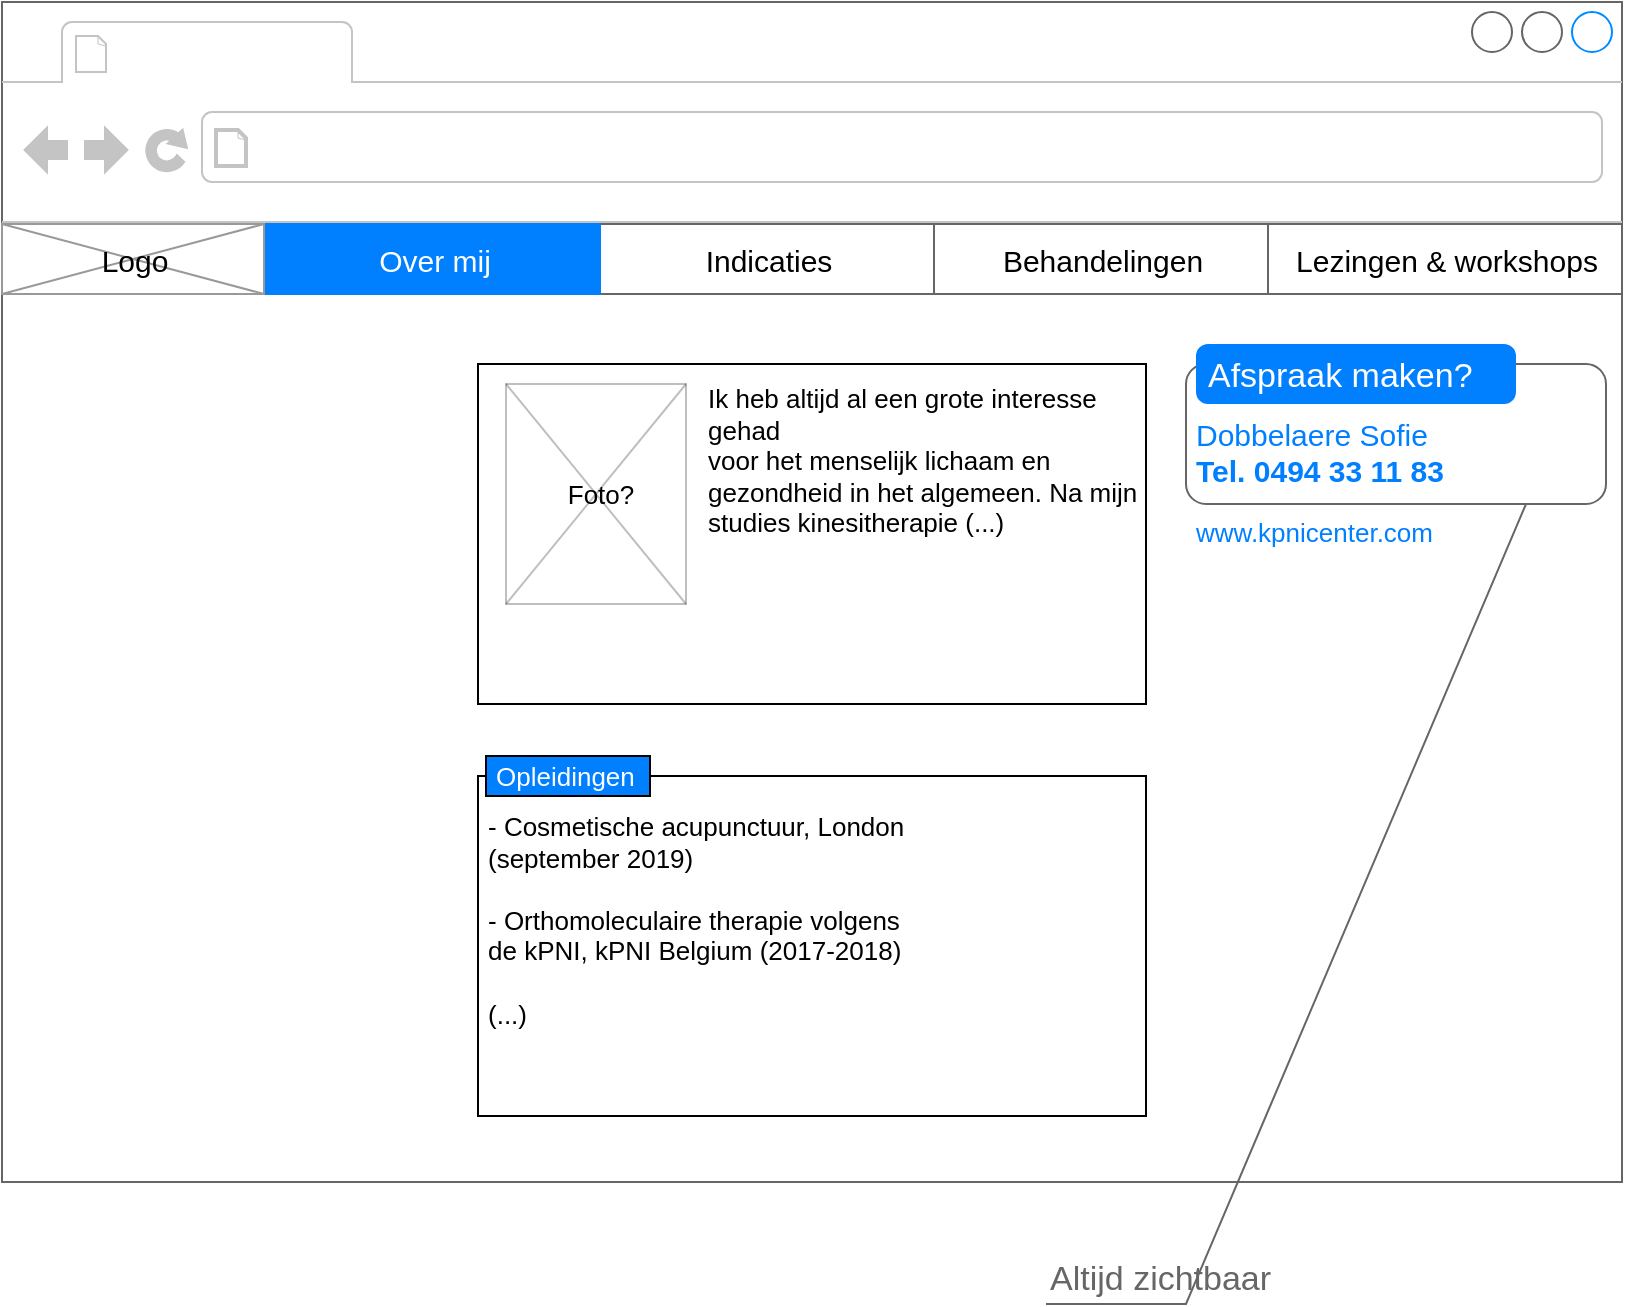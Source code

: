 <mxfile version="12.5.3" type="device" pages="4"><diagram id="4vPUyVHR00FqwDwVjk4O" name="Over mij (home)"><mxGraphModel dx="1422" dy="822" grid="1" gridSize="10" guides="1" tooltips="1" connect="1" arrows="1" fold="1" page="1" pageScale="1" pageWidth="827" pageHeight="1169" math="0" shadow="0"><root><mxCell id="0"/><mxCell id="1" parent="0"/><mxCell id="NFa3xBJyPPdmeshsxEc--1" value="" style="strokeWidth=1;shadow=0;dashed=0;align=center;html=1;shape=mxgraph.mockup.containers.browserWindow;rSize=0;strokeColor=#666666;strokeColor2=#008cff;strokeColor3=#c4c4c4;mainText=,;recursiveResize=0;" vertex="1" parent="1"><mxGeometry x="8" y="9" width="810" height="590" as="geometry"/></mxCell><mxCell id="NFa3xBJyPPdmeshsxEc--4" value="" style="strokeWidth=1;shadow=0;dashed=0;align=center;html=1;shape=mxgraph.mockup.text.rrect;rSize=0;strokeColor=#666666;fontSize=8;" vertex="1" parent="1"><mxGeometry x="140" y="120" width="678" height="35" as="geometry"/></mxCell><UserObject label="Indicaties" link="data:page/id,VjcJpuPXP6uIRKXEhgK1" id="NFa3xBJyPPdmeshsxEc--5"><mxCell style="strokeColor=inherit;fillColor=inherit;gradientColor=inherit;strokeWidth=1;shadow=0;dashed=0;align=center;html=1;shape=mxgraph.mockup.text.rrect;rSize=0;fontSize=15;fontColor=#000000;" vertex="1" parent="NFa3xBJyPPdmeshsxEc--4"><mxGeometry x="167" width="167" height="35" as="geometry"/></mxCell></UserObject><UserObject label="Behandelingen" link="data:page/id,FGcvdigzGqbBagpoB_ru" id="NFa3xBJyPPdmeshsxEc--6"><mxCell style="strokeColor=inherit;fillColor=inherit;gradientColor=inherit;strokeWidth=1;shadow=0;dashed=0;align=center;html=1;shape=mxgraph.mockup.text.rrect;rSize=0;fontSize=15;fontColor=#000000;" vertex="1" parent="NFa3xBJyPPdmeshsxEc--4"><mxGeometry x="334" width="167" height="35" as="geometry"/></mxCell></UserObject><UserObject label="Lezingen &amp;amp; workshops" link="data:page/id,P8rsqwJnORg8aCgA3m0r" id="NFa3xBJyPPdmeshsxEc--7"><mxCell style="strokeColor=inherit;fillColor=inherit;gradientColor=inherit;strokeWidth=1;shadow=0;dashed=0;align=center;html=1;shape=mxgraph.mockup.text.rrect;rSize=0;fontSize=15;fontColor=#000000;" vertex="1" parent="NFa3xBJyPPdmeshsxEc--4"><mxGeometry x="501" width="177" height="35" as="geometry"/></mxCell></UserObject><UserObject label="Over mij" link="data:page/id,4vPUyVHR00FqwDwVjk4O" id="NFa3xBJyPPdmeshsxEc--8"><mxCell style="strokeWidth=1;shadow=0;dashed=0;align=center;html=1;shape=mxgraph.mockup.text.rrect;rSize=0;fontSize=15;fontColor=#ffffff;fillColor=#007FFF;strokeColor=#007FFF;" vertex="1" parent="NFa3xBJyPPdmeshsxEc--4"><mxGeometry width="167" height="35" as="geometry"/></mxCell></UserObject><mxCell id="NFa3xBJyPPdmeshsxEc--15" value="" style="shape=mxgraph.mockup.containers.marginRect;rectMarginTop=10;strokeColor=#666666;strokeWidth=1;dashed=0;rounded=1;arcSize=5;recursiveResize=0;shadow=0;fillColor=#ffffff;" vertex="1" parent="1"><mxGeometry x="600" y="180" width="210" height="80" as="geometry"/></mxCell><mxCell id="NFa3xBJyPPdmeshsxEc--16" value="Afspraak maken?" style="shape=rect;strokeColor=none;fillColor=#007FFF;strokeWidth=1;dashed=0;rounded=1;arcSize=20;fontColor=#ffffff;fontSize=17;spacing=2;spacingTop=-2;align=left;autosize=1;spacingLeft=4;resizeWidth=0;resizeHeight=0;perimeter=none;" vertex="1" parent="NFa3xBJyPPdmeshsxEc--15"><mxGeometry x="5" width="160" height="30" as="geometry"/></mxCell><mxCell id="NFa3xBJyPPdmeshsxEc--23" value="&lt;span style=&quot;font-weight: normal&quot;&gt;Dobbelaere Sofie&lt;/span&gt;&lt;br&gt;Tel. 0494 33 11 83" style="text;html=1;align=left;verticalAlign=middle;resizable=0;points=[];autosize=1;fontSize=15;fontColor=#007FFF;fontStyle=1" vertex="1" parent="NFa3xBJyPPdmeshsxEc--15"><mxGeometry x="3" y="34" width="140" height="40" as="geometry"/></mxCell><UserObject label="" link="data:page/id,4vPUyVHR00FqwDwVjk4O" id="NFa3xBJyPPdmeshsxEc--21"><mxCell style="group" vertex="1" connectable="0" parent="1"><mxGeometry x="8" y="120" width="131" height="35" as="geometry"/></mxCell></UserObject><mxCell id="NFa3xBJyPPdmeshsxEc--17" value="" style="verticalLabelPosition=bottom;shadow=0;dashed=0;align=center;html=1;verticalAlign=top;strokeWidth=1;shape=mxgraph.mockup.graphics.simpleIcon;strokeColor=#999999;fillColor=#ffffff;fontSize=15;" vertex="1" parent="NFa3xBJyPPdmeshsxEc--21"><mxGeometry width="131" height="35" as="geometry"/></mxCell><mxCell id="NFa3xBJyPPdmeshsxEc--20" value="Logo" style="text;html=1;align=center;verticalAlign=middle;resizable=0;points=[];autosize=1;fontSize=15;" vertex="1" parent="NFa3xBJyPPdmeshsxEc--21"><mxGeometry x="40.5" y="7.5" width="50" height="20" as="geometry"/></mxCell><mxCell id="NFa3xBJyPPdmeshsxEc--22" value="Altijd zichtbaar" style="strokeWidth=1;shadow=0;dashed=0;align=center;html=1;shape=mxgraph.mockup.text.callout;linkText=;textSize=17;textColor=#666666;callDir=SW;callStyle=line;fontSize=17;fontColor=#666666;align=left;verticalAlign=bottom;strokeColor=#666666;fillColor=#ffffff;labelBorderColor=none;" vertex="1" parent="1"><mxGeometry x="530" y="260" width="240" height="400" as="geometry"/></mxCell><mxCell id="NFa3xBJyPPdmeshsxEc--25" value="Ik heb altijd al een grote interesse gehad&lt;br style=&quot;font-size: 13px;&quot;&gt;voor het menselijk lichaam en gezondheid in het algemeen. Na mijn studies kinesitherapie (...)" style="rounded=0;whiteSpace=wrap;shadow=0;glass=0;comic=0;strokeColor=#000000;fillColor=#ffffff;fontSize=13;fontColor=#000000;align=left;verticalAlign=top;labelPosition=center;verticalLabelPosition=middle;textDirection=ltr;html=1;spacing=5;spacingLeft=110;" vertex="1" parent="1"><mxGeometry x="246" y="190" width="334" height="170" as="geometry"/></mxCell><mxCell id="NFa3xBJyPPdmeshsxEc--26" value="- Cosmetische acupunctuur, London&lt;br style=&quot;font-size: 13px&quot;&gt;(september 2019)&lt;br style=&quot;font-size: 13px&quot;&gt;&lt;br style=&quot;font-size: 13px&quot;&gt;-&amp;nbsp;Orthomoleculaire therapie volgens&lt;br style=&quot;font-size: 13px&quot;&gt;de kPNI, kPNI Belgium (2017-2018)&lt;br style=&quot;font-size: 13px&quot;&gt;&lt;br style=&quot;font-size: 13px&quot;&gt;(...)" style="rounded=0;whiteSpace=wrap;shadow=0;glass=0;comic=0;strokeColor=#000000;fillColor=#ffffff;fontSize=13;fontColor=#000000;align=left;verticalAlign=top;labelPosition=center;verticalLabelPosition=middle;textDirection=ltr;html=1;spacing=5;spacingTop=8;" vertex="1" parent="1"><mxGeometry x="246" y="396" width="334" height="170" as="geometry"/></mxCell><mxCell id="P0hBxDc5Y4blN0BnuycQ-1" value="Opleidingen" style="rounded=0;whiteSpace=wrap;html=1;shadow=0;glass=0;comic=0;strokeColor=#000000;fillColor=#007FFF;fontSize=13;fontColor=#FFFFFF;align=left;spacing=5;" vertex="1" parent="1"><mxGeometry x="250" y="386" width="82" height="20" as="geometry"/></mxCell><UserObject label="www.kpnicenter.com" link="www.kpnicenter.com" id="E34C0fuXTEIb3N5NJESc-1"><mxCell style="rounded=0;whiteSpace=wrap;shadow=0;glass=0;comic=0;strokeColor=none;fillColor=none;fontSize=13;fontColor=#007FFF;align=left;html=1;spacing=5;" vertex="1" parent="1"><mxGeometry x="600" y="259" width="210" height="30" as="geometry"/></mxCell></UserObject><mxCell id="_Ny69PgINU4llZG9LHqv-1" value="" style="verticalLabelPosition=bottom;shadow=0;dashed=0;align=center;html=1;verticalAlign=top;strokeWidth=1;shape=mxgraph.mockup.graphics.simpleIcon;strokeColor=#000000;rounded=0;glass=0;comic=0;labelBackgroundColor=none;fillColor=none;fontSize=13;fontColor=#FFFFFF;opacity=25;" vertex="1" parent="1"><mxGeometry x="260" y="200" width="90" height="110" as="geometry"/></mxCell><mxCell id="_Ny69PgINU4llZG9LHqv-2" value="Foto?" style="text;html=1;align=center;verticalAlign=middle;resizable=0;points=[];autosize=1;fontSize=13;fontColor=#000000;" vertex="1" parent="1"><mxGeometry x="282" y="245" width="50" height="20" as="geometry"/></mxCell></root></mxGraphModel></diagram><diagram name="Indicaties" id="VjcJpuPXP6uIRKXEhgK1"><mxGraphModel dx="1422" dy="822" grid="1" gridSize="10" guides="1" tooltips="1" connect="1" arrows="1" fold="1" page="1" pageScale="1" pageWidth="827" pageHeight="1169" math="0" shadow="0"><root><mxCell id="lPK5v5TeF56mN-hWSI2H-0"/><mxCell id="lPK5v5TeF56mN-hWSI2H-1" parent="lPK5v5TeF56mN-hWSI2H-0"/><mxCell id="lPK5v5TeF56mN-hWSI2H-2" value="" style="strokeWidth=1;shadow=0;dashed=0;align=center;html=1;shape=mxgraph.mockup.containers.browserWindow;rSize=0;strokeColor=#666666;strokeColor2=#008cff;strokeColor3=#c4c4c4;mainText=,;recursiveResize=0;" vertex="1" parent="lPK5v5TeF56mN-hWSI2H-1"><mxGeometry x="8" y="9" width="810" height="590" as="geometry"/></mxCell><mxCell id="lPK5v5TeF56mN-hWSI2H-3" value="" style="strokeWidth=1;shadow=0;dashed=0;align=center;html=1;shape=mxgraph.mockup.text.rrect;rSize=0;strokeColor=#666666;fontSize=8;" vertex="1" parent="lPK5v5TeF56mN-hWSI2H-1"><mxGeometry x="140" y="120" width="678" height="35" as="geometry"/></mxCell><UserObject label="Indicaties" link="data:page/id,VjcJpuPXP6uIRKXEhgK1" id="lPK5v5TeF56mN-hWSI2H-4"><mxCell style="strokeColor=#007FFF;fillColor=#007FFF;gradientColor=inherit;strokeWidth=1;shadow=0;dashed=0;align=center;html=1;shape=mxgraph.mockup.text.rrect;rSize=0;fontSize=15;fontColor=#FFFFFF;" vertex="1" parent="lPK5v5TeF56mN-hWSI2H-3"><mxGeometry x="167" width="167" height="35" as="geometry"/></mxCell></UserObject><UserObject label="Behandelingen" link="data:page/id,FGcvdigzGqbBagpoB_ru" id="lPK5v5TeF56mN-hWSI2H-5"><mxCell style="strokeColor=inherit;fillColor=inherit;gradientColor=inherit;strokeWidth=1;shadow=0;dashed=0;align=center;html=1;shape=mxgraph.mockup.text.rrect;rSize=0;fontSize=15;fontColor=#000000;" vertex="1" parent="lPK5v5TeF56mN-hWSI2H-3"><mxGeometry x="334" width="167" height="35" as="geometry"/></mxCell></UserObject><UserObject label="Lezingen &amp;amp; workshops" link="data:page/id,P8rsqwJnORg8aCgA3m0r" id="lPK5v5TeF56mN-hWSI2H-6"><mxCell style="strokeColor=inherit;fillColor=inherit;gradientColor=inherit;strokeWidth=1;shadow=0;dashed=0;align=center;html=1;shape=mxgraph.mockup.text.rrect;rSize=0;fontSize=15;fontColor=#000000;" vertex="1" parent="lPK5v5TeF56mN-hWSI2H-3"><mxGeometry x="501" width="177" height="35" as="geometry"/></mxCell></UserObject><UserObject label="Over mij" link="data:page/id,4vPUyVHR00FqwDwVjk4O" id="lPK5v5TeF56mN-hWSI2H-7"><mxCell style="strokeWidth=1;shadow=0;dashed=0;align=center;html=1;shape=mxgraph.mockup.text.rrect;rSize=0;fontSize=15;fontColor=#000000;fillColor=none;strokeColor=#000000;" vertex="1" parent="lPK5v5TeF56mN-hWSI2H-3"><mxGeometry width="167" height="35" as="geometry"/></mxCell></UserObject><UserObject label="" link="data:page/id,4vPUyVHR00FqwDwVjk4O" id="lPK5v5TeF56mN-hWSI2H-11"><mxCell style="group" vertex="1" connectable="0" parent="lPK5v5TeF56mN-hWSI2H-1"><mxGeometry x="8" y="120" width="131" height="35" as="geometry"/></mxCell></UserObject><mxCell id="lPK5v5TeF56mN-hWSI2H-12" value="" style="verticalLabelPosition=bottom;shadow=0;dashed=0;align=center;html=1;verticalAlign=top;strokeWidth=1;shape=mxgraph.mockup.graphics.simpleIcon;strokeColor=#999999;fillColor=#ffffff;fontSize=15;" vertex="1" parent="lPK5v5TeF56mN-hWSI2H-11"><mxGeometry width="131" height="35" as="geometry"/></mxCell><mxCell id="lPK5v5TeF56mN-hWSI2H-13" value="Logo" style="text;html=1;align=center;verticalAlign=middle;resizable=0;points=[];autosize=1;fontSize=15;" vertex="1" parent="lPK5v5TeF56mN-hWSI2H-11"><mxGeometry x="40.5" y="7.5" width="50" height="20" as="geometry"/></mxCell><mxCell id="lPK5v5TeF56mN-hWSI2H-14" value="Altijd zichtbaar" style="strokeWidth=1;shadow=0;dashed=0;align=center;html=1;shape=mxgraph.mockup.text.callout;linkText=;textSize=17;textColor=#666666;callDir=SW;callStyle=line;fontSize=17;fontColor=#666666;align=left;verticalAlign=bottom;strokeColor=#666666;fillColor=#ffffff;labelBorderColor=none;" vertex="1" parent="lPK5v5TeF56mN-hWSI2H-1"><mxGeometry x="530" y="250" width="240" height="410" as="geometry"/></mxCell><mxCell id="VoDXLDxrJvYOjNWXt1K0-0" value="-&amp;nbsp;&lt;span lang=&quot;EN&quot; style=&quot;text-indent: -18pt&quot;&gt;Rugklachten: lumbalgie,&lt;br/&gt;lumbo-ischialgie, acute lumbago, discusbulging, hernia’s,&lt;br/&gt;piriformissyndroom,... (...)&lt;/span&gt;&lt;p class=&quot;MsoNormal&quot; style=&quot;margin-left: 36.0pt ; text-indent: -18.0pt&quot;&gt;&lt;span lang=&quot;EN&quot;&gt;&lt;/span&gt;&lt;/p&gt;" style="rounded=0;whiteSpace=wrap;shadow=0;glass=0;comic=0;strokeColor=#000000;fillColor=#ffffff;fontSize=13;fontColor=#000000;align=left;verticalAlign=top;labelPosition=center;verticalLabelPosition=middle;textDirection=ltr;html=1;spacing=5;spacingTop=8;" vertex="1" parent="lPK5v5TeF56mN-hWSI2H-1"><mxGeometry x="246" y="190" width="334" height="90" as="geometry"/></mxCell><mxCell id="VoDXLDxrJvYOjNWXt1K0-1" value="Volwassenen" style="rounded=0;whiteSpace=wrap;html=1;shadow=0;glass=0;comic=0;strokeColor=#000000;fillColor=#007FFF;fontSize=13;fontColor=#FFFFFF;align=left;spacing=5;" vertex="1" parent="lPK5v5TeF56mN-hWSI2H-1"><mxGeometry x="250" y="180" width="90" height="20" as="geometry"/></mxCell><mxCell id="VsKgLweS8yNjMSRbnzre-0" value="- Reflux (...)&lt;br&gt;&lt;p class=&quot;MsoNormal&quot; style=&quot;margin-left: 36.0pt ; text-indent: -18.0pt&quot;&gt;&lt;span lang=&quot;EN&quot;&gt;&lt;/span&gt;&lt;/p&gt;" style="rounded=0;whiteSpace=wrap;shadow=0;glass=0;comic=0;strokeColor=#000000;fillColor=#ffffff;fontSize=13;fontColor=#000000;align=left;verticalAlign=top;labelPosition=center;verticalLabelPosition=middle;textDirection=ltr;html=1;spacing=5;spacingTop=8;" vertex="1" parent="lPK5v5TeF56mN-hWSI2H-1"><mxGeometry x="246" y="310" width="334" height="90" as="geometry"/></mxCell><mxCell id="VsKgLweS8yNjMSRbnzre-1" value="Baby's en kinderen" style="rounded=0;whiteSpace=wrap;html=1;shadow=0;glass=0;comic=0;strokeColor=#000000;fillColor=#007FFF;fontSize=13;fontColor=#FFFFFF;align=left;spacing=5;" vertex="1" parent="lPK5v5TeF56mN-hWSI2H-1"><mxGeometry x="250" y="300" width="122" height="20" as="geometry"/></mxCell><mxCell id="HQt7t3tMs_HnWnTVjhcx-0" value="" style="shape=mxgraph.mockup.containers.marginRect;rectMarginTop=10;strokeColor=#666666;strokeWidth=1;dashed=0;rounded=1;arcSize=5;recursiveResize=0;shadow=0;fillColor=#ffffff;" vertex="1" parent="lPK5v5TeF56mN-hWSI2H-1"><mxGeometry x="600" y="180" width="210" height="80" as="geometry"/></mxCell><mxCell id="HQt7t3tMs_HnWnTVjhcx-1" value="Afspraak maken?" style="shape=rect;strokeColor=none;fillColor=#007FFF;strokeWidth=1;dashed=0;rounded=1;arcSize=20;fontColor=#ffffff;fontSize=17;spacing=2;spacingTop=-2;align=left;autosize=1;spacingLeft=4;resizeWidth=0;resizeHeight=0;perimeter=none;" vertex="1" parent="HQt7t3tMs_HnWnTVjhcx-0"><mxGeometry x="5" width="160" height="30" as="geometry"/></mxCell><mxCell id="HQt7t3tMs_HnWnTVjhcx-2" value="&lt;span style=&quot;font-weight: normal&quot;&gt;Dobbelaere Sofie&lt;/span&gt;&lt;br&gt;Tel. 0494 33 11 83" style="text;html=1;align=left;verticalAlign=middle;resizable=0;points=[];autosize=1;fontSize=15;fontColor=#007FFF;fontStyle=1" vertex="1" parent="HQt7t3tMs_HnWnTVjhcx-0"><mxGeometry x="3" y="34" width="140" height="40" as="geometry"/></mxCell><UserObject label="www.kpnicenter.com" link="www.kpnicenter.com" id="HQt7t3tMs_HnWnTVjhcx-3"><mxCell style="rounded=0;whiteSpace=wrap;shadow=0;glass=0;comic=0;strokeColor=none;fillColor=none;fontSize=13;fontColor=#007FFF;align=left;html=1;spacing=5;" vertex="1" parent="lPK5v5TeF56mN-hWSI2H-1"><mxGeometry x="600" y="259" width="210" height="30" as="geometry"/></mxCell></UserObject></root></mxGraphModel></diagram><diagram name="Behandelingen" id="FGcvdigzGqbBagpoB_ru"><mxGraphModel dx="1185" dy="685" grid="1" gridSize="10" guides="1" tooltips="1" connect="1" arrows="1" fold="1" page="1" pageScale="1" pageWidth="827" pageHeight="1169" math="0" shadow="0"><root><mxCell id="LDe1rMfJ0QzpIr3IiyAy-0"/><mxCell id="LDe1rMfJ0QzpIr3IiyAy-1" parent="LDe1rMfJ0QzpIr3IiyAy-0"/><mxCell id="LDe1rMfJ0QzpIr3IiyAy-2" value="" style="strokeWidth=1;shadow=0;dashed=0;align=center;html=1;shape=mxgraph.mockup.containers.browserWindow;rSize=0;strokeColor=#666666;strokeColor2=#008cff;strokeColor3=#c4c4c4;mainText=,;recursiveResize=0;" vertex="1" parent="LDe1rMfJ0QzpIr3IiyAy-1"><mxGeometry x="8" y="9" width="810" height="590" as="geometry"/></mxCell><mxCell id="LDe1rMfJ0QzpIr3IiyAy-3" value="" style="strokeWidth=1;shadow=0;dashed=0;align=center;html=1;shape=mxgraph.mockup.text.rrect;rSize=0;strokeColor=#666666;fontSize=8;" vertex="1" parent="LDe1rMfJ0QzpIr3IiyAy-1"><mxGeometry x="140" y="120" width="678" height="35" as="geometry"/></mxCell><UserObject label="Indicaties" link="data:page/id,VjcJpuPXP6uIRKXEhgK1" id="LDe1rMfJ0QzpIr3IiyAy-4"><mxCell style="strokeColor=#000000;fillColor=#ffffff;gradientColor=inherit;strokeWidth=1;shadow=0;dashed=0;align=center;html=1;shape=mxgraph.mockup.text.rrect;rSize=0;fontSize=15;fontColor=#000000;" vertex="1" parent="LDe1rMfJ0QzpIr3IiyAy-3"><mxGeometry x="167" width="167" height="35" as="geometry"/></mxCell></UserObject><UserObject label="Behandelingen" link="data:page/id,FGcvdigzGqbBagpoB_ru" id="LDe1rMfJ0QzpIr3IiyAy-5"><mxCell style="strokeColor=#007FFF;fillColor=#007FFF;gradientColor=inherit;strokeWidth=1;shadow=0;dashed=0;align=center;html=1;shape=mxgraph.mockup.text.rrect;rSize=0;fontSize=15;fontColor=#FFFFFF;" vertex="1" parent="LDe1rMfJ0QzpIr3IiyAy-3"><mxGeometry x="334" width="167" height="35" as="geometry"/></mxCell></UserObject><UserObject label="Lezingen &amp;amp; workshops" link="data:page/id,P8rsqwJnORg8aCgA3m0r" id="LDe1rMfJ0QzpIr3IiyAy-6"><mxCell style="strokeColor=inherit;fillColor=inherit;gradientColor=inherit;strokeWidth=1;shadow=0;dashed=0;align=center;html=1;shape=mxgraph.mockup.text.rrect;rSize=0;fontSize=15;fontColor=#000000;" vertex="1" parent="LDe1rMfJ0QzpIr3IiyAy-3"><mxGeometry x="501" width="177" height="35" as="geometry"/></mxCell></UserObject><UserObject label="Over mij" link="data:page/id,4vPUyVHR00FqwDwVjk4O" id="LDe1rMfJ0QzpIr3IiyAy-7"><mxCell style="strokeWidth=1;shadow=0;dashed=0;align=center;html=1;shape=mxgraph.mockup.text.rrect;rSize=0;fontSize=15;fontColor=#000000;fillColor=none;strokeColor=#000000;" vertex="1" parent="LDe1rMfJ0QzpIr3IiyAy-3"><mxGeometry width="167" height="35" as="geometry"/></mxCell></UserObject><UserObject label="" link="data:page/id,4vPUyVHR00FqwDwVjk4O" id="LDe1rMfJ0QzpIr3IiyAy-8"><mxCell style="group" vertex="1" connectable="0" parent="LDe1rMfJ0QzpIr3IiyAy-1"><mxGeometry x="8" y="120" width="131" height="35" as="geometry"/></mxCell></UserObject><mxCell id="LDe1rMfJ0QzpIr3IiyAy-9" value="" style="verticalLabelPosition=bottom;shadow=0;dashed=0;align=center;html=1;verticalAlign=top;strokeWidth=1;shape=mxgraph.mockup.graphics.simpleIcon;strokeColor=#999999;fillColor=#ffffff;fontSize=15;" vertex="1" parent="LDe1rMfJ0QzpIr3IiyAy-8"><mxGeometry width="131" height="35" as="geometry"/></mxCell><mxCell id="LDe1rMfJ0QzpIr3IiyAy-10" value="Logo" style="text;html=1;align=center;verticalAlign=middle;resizable=0;points=[];autosize=1;fontSize=15;" vertex="1" parent="LDe1rMfJ0QzpIr3IiyAy-8"><mxGeometry x="40.5" y="7.5" width="50" height="20" as="geometry"/></mxCell><mxCell id="LDe1rMfJ0QzpIr3IiyAy-11" value="Altijd zichtbaar" style="strokeWidth=1;shadow=0;dashed=0;align=center;html=1;shape=mxgraph.mockup.text.callout;linkText=;textSize=17;textColor=#666666;callDir=SW;callStyle=line;fontSize=17;fontColor=#666666;align=left;verticalAlign=bottom;strokeColor=#666666;fillColor=#ffffff;labelBorderColor=none;" vertex="1" parent="LDe1rMfJ0QzpIr3IiyAy-1"><mxGeometry x="530" y="250" width="240" height="410" as="geometry"/></mxCell><mxCell id="LDe1rMfJ0QzpIr3IiyAy-12" value="De osteopathie is een wetenschap waar gebruik gemaakt wordt van manuele technieken (...)&lt;br&gt;&lt;p class=&quot;MsoNormal&quot; style=&quot;margin-left: 36.0pt ; text-indent: -18.0pt&quot;&gt;&lt;span lang=&quot;EN&quot;&gt;&lt;/span&gt;&lt;/p&gt;" style="rounded=0;whiteSpace=wrap;shadow=0;glass=0;comic=0;strokeColor=#000000;fillColor=#ffffff;fontSize=13;fontColor=#000000;align=left;verticalAlign=top;labelPosition=center;verticalLabelPosition=middle;textDirection=ltr;html=1;spacing=5;spacingTop=8;" vertex="1" parent="LDe1rMfJ0QzpIr3IiyAy-1"><mxGeometry x="246" y="190" width="334" height="60" as="geometry"/></mxCell><mxCell id="LDe1rMfJ0QzpIr3IiyAy-13" value="Wat is osteopathie?" style="rounded=0;whiteSpace=wrap;html=1;shadow=0;glass=0;comic=0;strokeColor=#000000;fillColor=#007FFF;fontSize=13;fontColor=#FFFFFF;align=left;spacing=5;" vertex="1" parent="LDe1rMfJ0QzpIr3IiyAy-1"><mxGeometry x="250" y="180" width="130" height="20" as="geometry"/></mxCell><mxCell id="LDe1rMfJ0QzpIr3IiyAy-14" value="Binnen de osteopathie worden baby's NIET behandeld zoals een kleine volwassene. (...)&lt;br&gt;&lt;p class=&quot;MsoNormal&quot; style=&quot;margin-left: 36.0pt ; text-indent: -18.0pt&quot;&gt;&lt;span lang=&quot;EN&quot;&gt;&lt;/span&gt;&lt;/p&gt;" style="rounded=0;whiteSpace=wrap;shadow=0;glass=0;comic=0;strokeColor=#000000;fillColor=#ffffff;fontSize=13;fontColor=#000000;align=left;verticalAlign=top;labelPosition=center;verticalLabelPosition=middle;textDirection=ltr;html=1;spacing=5;spacingTop=8;" vertex="1" parent="LDe1rMfJ0QzpIr3IiyAy-1"><mxGeometry x="246" y="279" width="334" height="60" as="geometry"/></mxCell><mxCell id="LDe1rMfJ0QzpIr3IiyAy-15" value="Baby's en kinderen" style="rounded=0;whiteSpace=wrap;html=1;shadow=0;glass=0;comic=0;strokeColor=#000000;fillColor=#007FFF;fontSize=13;fontColor=#FFFFFF;align=left;spacing=5;" vertex="1" parent="LDe1rMfJ0QzpIr3IiyAy-1"><mxGeometry x="250" y="269" width="122" height="20" as="geometry"/></mxCell><mxCell id="HclvPuTbryGaNmWsIRI9-0" value="Myofasciale therapie is een behandelmethode (...)&lt;br&gt;&lt;p class=&quot;MsoNormal&quot; style=&quot;margin-left: 36.0pt ; text-indent: -18.0pt&quot;&gt;&lt;span lang=&quot;EN&quot;&gt;&lt;/span&gt;&lt;/p&gt;" style="rounded=0;whiteSpace=wrap;shadow=0;glass=0;comic=0;strokeColor=#000000;fillColor=#ffffff;fontSize=13;fontColor=#000000;align=left;verticalAlign=top;labelPosition=center;verticalLabelPosition=middle;textDirection=ltr;html=1;spacing=5;spacingTop=8;" vertex="1" parent="LDe1rMfJ0QzpIr3IiyAy-1"><mxGeometry x="245.9" y="370" width="334" height="50" as="geometry"/></mxCell><mxCell id="HclvPuTbryGaNmWsIRI9-1" value="Myofasciale therapie en dry needling" style="rounded=0;whiteSpace=wrap;html=1;shadow=0;glass=0;comic=0;strokeColor=#000000;fillColor=#007FFF;fontSize=13;fontColor=#FFFFFF;align=left;spacing=5;" vertex="1" parent="LDe1rMfJ0QzpIr3IiyAy-1"><mxGeometry x="249.9" y="360" width="230.1" height="20" as="geometry"/></mxCell><mxCell id="HclvPuTbryGaNmWsIRI9-2" value="De orthomoleculaire therapie volgens de klinische psycho-neuro-immunologie gaat (...)&lt;br&gt;&lt;p class=&quot;MsoNormal&quot; style=&quot;margin-left: 36.0pt ; text-indent: -18.0pt&quot;&gt;&lt;span lang=&quot;EN&quot;&gt;&lt;/span&gt;&lt;/p&gt;" style="rounded=0;whiteSpace=wrap;shadow=0;glass=0;comic=0;strokeColor=#000000;fillColor=#ffffff;fontSize=13;fontColor=#000000;align=left;verticalAlign=top;labelPosition=center;verticalLabelPosition=middle;textDirection=ltr;html=1;spacing=5;spacingTop=8;" vertex="1" parent="LDe1rMfJ0QzpIr3IiyAy-1"><mxGeometry x="245.9" y="440" width="334" height="60" as="geometry"/></mxCell><mxCell id="HclvPuTbryGaNmWsIRI9-3" value="Orthomoleculaire therapie volgens de kPNI" style="rounded=0;whiteSpace=wrap;html=1;shadow=0;glass=0;comic=0;strokeColor=#000000;fillColor=#007FFF;fontSize=13;fontColor=#FFFFFF;align=left;spacing=5;" vertex="1" parent="LDe1rMfJ0QzpIr3IiyAy-1"><mxGeometry x="249.9" y="430" width="261.1" height="20" as="geometry"/></mxCell><mxCell id="HclvPuTbryGaNmWsIRI9-4" value="Cosmetische acupunctuur is bekend onder verschillende namen (...)&lt;br&gt;&lt;p class=&quot;MsoNormal&quot; style=&quot;margin-left: 36.0pt ; text-indent: -18.0pt&quot;&gt;&lt;span lang=&quot;EN&quot;&gt;&lt;/span&gt;&lt;/p&gt;" style="rounded=0;whiteSpace=wrap;shadow=0;glass=0;comic=0;strokeColor=#000000;fillColor=#ffffff;fontSize=13;fontColor=#000000;align=left;verticalAlign=top;labelPosition=center;verticalLabelPosition=middle;textDirection=ltr;html=1;spacing=5;spacingTop=8;" vertex="1" parent="LDe1rMfJ0QzpIr3IiyAy-1"><mxGeometry x="245.9" y="520" width="334" height="60" as="geometry"/></mxCell><mxCell id="HclvPuTbryGaNmWsIRI9-5" value="Cosmetische acupunctuur" style="rounded=0;whiteSpace=wrap;html=1;shadow=0;glass=0;comic=0;strokeColor=#000000;fillColor=#007FFF;fontSize=13;fontColor=#FFFFFF;align=left;spacing=5;" vertex="1" parent="LDe1rMfJ0QzpIr3IiyAy-1"><mxGeometry x="249.9" y="510" width="164.1" height="20" as="geometry"/></mxCell><mxCell id="h3sYs7xCN7JAfHAcnTXN-0" value="" style="shape=mxgraph.mockup.containers.marginRect;rectMarginTop=10;strokeColor=#666666;strokeWidth=1;dashed=0;rounded=1;arcSize=5;recursiveResize=0;shadow=0;fillColor=#ffffff;" vertex="1" parent="LDe1rMfJ0QzpIr3IiyAy-1"><mxGeometry x="600" y="180" width="210" height="80" as="geometry"/></mxCell><mxCell id="h3sYs7xCN7JAfHAcnTXN-1" value="Afspraak maken?" style="shape=rect;strokeColor=none;fillColor=#007FFF;strokeWidth=1;dashed=0;rounded=1;arcSize=20;fontColor=#ffffff;fontSize=17;spacing=2;spacingTop=-2;align=left;autosize=1;spacingLeft=4;resizeWidth=0;resizeHeight=0;perimeter=none;" vertex="1" parent="h3sYs7xCN7JAfHAcnTXN-0"><mxGeometry x="5" width="160" height="30" as="geometry"/></mxCell><mxCell id="h3sYs7xCN7JAfHAcnTXN-2" value="&lt;span style=&quot;font-weight: normal&quot;&gt;Dobbelaere Sofie&lt;/span&gt;&lt;br&gt;Tel. 0494 33 11 83" style="text;html=1;align=left;verticalAlign=middle;resizable=0;points=[];autosize=1;fontSize=15;fontColor=#007FFF;fontStyle=1" vertex="1" parent="h3sYs7xCN7JAfHAcnTXN-0"><mxGeometry x="3" y="34" width="140" height="40" as="geometry"/></mxCell><UserObject label="www.kpnicenter.com" link="www.kpnicenter.com" id="h3sYs7xCN7JAfHAcnTXN-3"><mxCell style="rounded=0;whiteSpace=wrap;shadow=0;glass=0;comic=0;strokeColor=none;fillColor=none;fontSize=13;fontColor=#007FFF;align=left;html=1;spacing=5;" vertex="1" parent="LDe1rMfJ0QzpIr3IiyAy-1"><mxGeometry x="600" y="259" width="210" height="30" as="geometry"/></mxCell></UserObject></root></mxGraphModel></diagram><diagram name="Lezingen &amp; workshops" id="P8rsqwJnORg8aCgA3m0r"><mxGraphModel dx="1422" dy="822" grid="1" gridSize="10" guides="1" tooltips="1" connect="1" arrows="1" fold="1" page="1" pageScale="1" pageWidth="827" pageHeight="1169" math="0" shadow="0"><root><mxCell id="mfPyVQWdiipi4OaFBvYb-0"/><mxCell id="mfPyVQWdiipi4OaFBvYb-1" parent="mfPyVQWdiipi4OaFBvYb-0"/><mxCell id="mfPyVQWdiipi4OaFBvYb-2" value="" style="strokeWidth=1;shadow=0;dashed=0;align=center;html=1;shape=mxgraph.mockup.containers.browserWindow;rSize=0;strokeColor=#666666;strokeColor2=#008cff;strokeColor3=#c4c4c4;mainText=,;recursiveResize=0;" vertex="1" parent="mfPyVQWdiipi4OaFBvYb-1"><mxGeometry x="8" y="9" width="810" height="590" as="geometry"/></mxCell><mxCell id="mfPyVQWdiipi4OaFBvYb-12" value="&lt;div&gt;&amp;nbsp; &amp;nbsp; &amp;nbsp; &amp;nbsp; &amp;nbsp; &amp;nbsp; &amp;nbsp; &amp;nbsp; &amp;nbsp; &amp;nbsp; &lt;b&gt;@&lt;/b&gt;&amp;nbsp;&lt;b&gt;kPNI Center Gullegem&lt;/b&gt;&lt;/div&gt;&lt;div&gt;&quot;Totaalconcept in&amp;nbsp;anti-aging van de huid: invloed van voeding, levensstijl en cosmetische acupunctuur”&amp;nbsp;&amp;nbsp;&lt;/div&gt;&lt;div&gt;&lt;u&gt;&lt;br&gt;GRATIS&lt;/u&gt;&lt;/div&gt;&lt;p class=&quot;MsoNormal&quot; style=&quot;margin-left: 36.0pt ; text-indent: -18.0pt&quot;&gt;&lt;span lang=&quot;EN&quot;&gt;&lt;/span&gt;&lt;/p&gt;" style="rounded=0;whiteSpace=wrap;shadow=0;glass=0;comic=0;strokeColor=#000000;fillColor=#ffffff;fontSize=13;fontColor=#000000;align=left;verticalAlign=top;labelPosition=center;verticalLabelPosition=middle;textDirection=ltr;html=1;spacing=5;spacingTop=8;" vertex="1" parent="mfPyVQWdiipi4OaFBvYb-1"><mxGeometry x="246" y="190" width="334" height="100" as="geometry"/></mxCell><mxCell id="mfPyVQWdiipi4OaFBvYb-3" value="" style="strokeWidth=1;shadow=0;dashed=0;align=center;html=1;shape=mxgraph.mockup.text.rrect;rSize=0;strokeColor=#666666;fontSize=8;" vertex="1" parent="mfPyVQWdiipi4OaFBvYb-1"><mxGeometry x="140" y="120" width="678" height="35" as="geometry"/></mxCell><UserObject label="Indicaties" link="data:page/id,VjcJpuPXP6uIRKXEhgK1" id="mfPyVQWdiipi4OaFBvYb-4"><mxCell style="strokeColor=#000000;fillColor=#ffffff;gradientColor=inherit;strokeWidth=1;shadow=0;dashed=0;align=center;html=1;shape=mxgraph.mockup.text.rrect;rSize=0;fontSize=15;fontColor=#000000;" vertex="1" parent="mfPyVQWdiipi4OaFBvYb-3"><mxGeometry x="167" width="167" height="35" as="geometry"/></mxCell></UserObject><UserObject label="Behandelingen" link="data:page/id,FGcvdigzGqbBagpoB_ru" id="mfPyVQWdiipi4OaFBvYb-5"><mxCell style="strokeColor=#000000;fillColor=none;gradientColor=inherit;strokeWidth=1;shadow=0;dashed=0;align=center;html=1;shape=mxgraph.mockup.text.rrect;rSize=0;fontSize=15;fontColor=#000000;" vertex="1" parent="mfPyVQWdiipi4OaFBvYb-3"><mxGeometry x="334" width="167" height="35" as="geometry"/></mxCell></UserObject><UserObject label="Lezingen &amp;amp; workshops" link="data:page/id,P8rsqwJnORg8aCgA3m0r" id="mfPyVQWdiipi4OaFBvYb-6"><mxCell style="strokeColor=#007FFF;fillColor=#007FFF;gradientColor=inherit;strokeWidth=1;shadow=0;dashed=0;align=center;html=1;shape=mxgraph.mockup.text.rrect;rSize=0;fontSize=15;fontColor=#FFFFFF;" vertex="1" parent="mfPyVQWdiipi4OaFBvYb-3"><mxGeometry x="501" width="177" height="35" as="geometry"/></mxCell></UserObject><UserObject label="Over mij" link="data:page/id,4vPUyVHR00FqwDwVjk4O" id="mfPyVQWdiipi4OaFBvYb-7"><mxCell style="strokeWidth=1;shadow=0;dashed=0;align=center;html=1;shape=mxgraph.mockup.text.rrect;rSize=0;fontSize=15;fontColor=#000000;fillColor=none;strokeColor=#000000;" vertex="1" parent="mfPyVQWdiipi4OaFBvYb-3"><mxGeometry width="167" height="35" as="geometry"/></mxCell></UserObject><UserObject label="" link="data:page/id,4vPUyVHR00FqwDwVjk4O" id="mfPyVQWdiipi4OaFBvYb-8"><mxCell style="group" vertex="1" connectable="0" parent="mfPyVQWdiipi4OaFBvYb-1"><mxGeometry x="8" y="120" width="131" height="35" as="geometry"/></mxCell></UserObject><mxCell id="mfPyVQWdiipi4OaFBvYb-9" value="" style="verticalLabelPosition=bottom;shadow=0;dashed=0;align=center;html=1;verticalAlign=top;strokeWidth=1;shape=mxgraph.mockup.graphics.simpleIcon;strokeColor=#999999;fillColor=#ffffff;fontSize=15;" vertex="1" parent="mfPyVQWdiipi4OaFBvYb-8"><mxGeometry width="131" height="35" as="geometry"/></mxCell><mxCell id="mfPyVQWdiipi4OaFBvYb-10" value="Logo" style="text;html=1;align=center;verticalAlign=middle;resizable=0;points=[];autosize=1;fontSize=15;" vertex="1" parent="mfPyVQWdiipi4OaFBvYb-8"><mxGeometry x="40.5" y="7.5" width="50" height="20" as="geometry"/></mxCell><mxCell id="mfPyVQWdiipi4OaFBvYb-11" value="Altijd zichtbaar" style="strokeWidth=1;shadow=0;dashed=0;align=center;html=1;shape=mxgraph.mockup.text.callout;linkText=;textSize=17;textColor=#666666;callDir=SW;callStyle=line;fontSize=17;fontColor=#666666;align=left;verticalAlign=bottom;strokeColor=#666666;fillColor=#ffffff;labelBorderColor=none;" vertex="1" parent="mfPyVQWdiipi4OaFBvYb-1"><mxGeometry x="530" y="250" width="240" height="410" as="geometry"/></mxCell><mxCell id="mfPyVQWdiipi4OaFBvYb-26" value="18/2 19:00" style="rounded=0;whiteSpace=wrap;html=1;shadow=0;glass=0;comic=0;strokeColor=none;fillColor=#007FFF;fontSize=13;fontColor=#FFFFFF;align=center;labelBackgroundColor=none;" vertex="1" parent="mfPyVQWdiipi4OaFBvYb-1"><mxGeometry x="251" y="207" width="70" height="15" as="geometry"/></mxCell><mxCell id="mfPyVQWdiipi4OaFBvYb-31" value="&lt;div&gt;&lt;span&gt;&amp;nbsp; &amp;nbsp; &amp;nbsp; &amp;nbsp; &amp;nbsp; &amp;nbsp; &amp;nbsp; &amp;nbsp; &amp;nbsp; &amp;nbsp;&amp;nbsp;&lt;/span&gt;&lt;b&gt;@&lt;/b&gt;&lt;span&gt;&amp;nbsp;&lt;/span&gt;&lt;b&gt;kPNI Center Sluis&lt;/b&gt;&lt;br&gt;&lt;/div&gt;&lt;div&gt;&lt;div&gt;&quot;totaalconcept in anti-aging van de huid: invloed van voeding, levensstijl en cosmetische acupunctuur&quot; met aansluitend een workshop DIY (verzorgings)produkten maken op een duurzame en natuurlijke manier. Gegeven door &quot;Marion maakt&quot;&lt;/div&gt;&lt;div&gt;&lt;u&gt;&lt;br&gt;Prijs:&lt;/u&gt;&amp;nbsp;&lt;span&gt;75 euro (je gaat naar huis met een hoop kennis en je zelfgemaakte -100% natuurlijke- verzorgingsprodukten)&lt;br&gt;&lt;br&gt;&lt;/span&gt;&lt;u&gt;PLAATSEN BEPERKT TOT 12 personen!&lt;/u&gt;&lt;/div&gt;&lt;/div&gt;&lt;p class=&quot;MsoNormal&quot; style=&quot;margin-left: 36.0pt ; text-indent: -18.0pt&quot;&gt;&lt;span lang=&quot;EN&quot;&gt;&lt;/span&gt;&lt;/p&gt;" style="rounded=0;whiteSpace=wrap;shadow=0;glass=0;comic=0;strokeColor=#000000;fillColor=#E6E6E6;fontSize=13;fontColor=#000000;align=left;verticalAlign=top;labelPosition=center;verticalLabelPosition=middle;textDirection=ltr;html=1;spacing=5;spacingTop=8;" vertex="1" parent="mfPyVQWdiipi4OaFBvYb-1"><mxGeometry x="246" y="290" width="334" height="210" as="geometry"/></mxCell><mxCell id="mfPyVQWdiipi4OaFBvYb-28" value="9/3 19:00" style="rounded=0;whiteSpace=wrap;html=1;shadow=0;glass=0;comic=0;strokeColor=none;fillColor=#007FFF;fontSize=13;fontColor=#FFFFFF;align=center;labelBackgroundColor=none;" vertex="1" parent="mfPyVQWdiipi4OaFBvYb-1"><mxGeometry x="251" y="305.5" width="70" height="15" as="geometry"/></mxCell><mxCell id="mfPyVQWdiipi4OaFBvYb-32" value="&lt;div&gt;(...)&lt;/div&gt;&lt;p class=&quot;MsoNormal&quot; style=&quot;margin-left: 36.0pt ; text-indent: -18.0pt&quot;&gt;&lt;span lang=&quot;EN&quot;&gt;&lt;/span&gt;&lt;/p&gt;" style="rounded=0;whiteSpace=wrap;shadow=0;glass=0;comic=0;strokeColor=#000000;fillColor=#ffffff;fontSize=13;fontColor=#000000;align=left;verticalAlign=top;labelPosition=center;verticalLabelPosition=middle;textDirection=ltr;html=1;spacing=5;spacingTop=8;" vertex="1" parent="mfPyVQWdiipi4OaFBvYb-1"><mxGeometry x="246" y="500" width="334" height="50" as="geometry"/></mxCell><mxCell id="zPOnRgpK3lj-Bn-K1yLg-0" value="" style="shape=mxgraph.mockup.containers.marginRect;rectMarginTop=10;strokeColor=#666666;strokeWidth=1;dashed=0;rounded=1;arcSize=5;recursiveResize=0;shadow=0;fillColor=#ffffff;" vertex="1" parent="mfPyVQWdiipi4OaFBvYb-1"><mxGeometry x="600" y="180" width="210" height="80" as="geometry"/></mxCell><mxCell id="zPOnRgpK3lj-Bn-K1yLg-1" value="Afspraak maken?" style="shape=rect;strokeColor=none;fillColor=#007FFF;strokeWidth=1;dashed=0;rounded=1;arcSize=20;fontColor=#ffffff;fontSize=17;spacing=2;spacingTop=-2;align=left;autosize=1;spacingLeft=4;resizeWidth=0;resizeHeight=0;perimeter=none;" vertex="1" parent="zPOnRgpK3lj-Bn-K1yLg-0"><mxGeometry x="5" width="160" height="30" as="geometry"/></mxCell><mxCell id="zPOnRgpK3lj-Bn-K1yLg-2" value="&lt;span style=&quot;font-weight: normal&quot;&gt;Dobbelaere Sofie&lt;/span&gt;&lt;br&gt;Tel. 0494 33 11 83" style="text;html=1;align=left;verticalAlign=middle;resizable=0;points=[];autosize=1;fontSize=15;fontColor=#007FFF;fontStyle=1" vertex="1" parent="zPOnRgpK3lj-Bn-K1yLg-0"><mxGeometry x="3" y="34" width="140" height="40" as="geometry"/></mxCell><UserObject label="www.kpnicenter.com" link="www.kpnicenter.com" id="zPOnRgpK3lj-Bn-K1yLg-3"><mxCell style="rounded=0;whiteSpace=wrap;shadow=0;glass=0;comic=0;strokeColor=none;fillColor=none;fontSize=13;fontColor=#007FFF;align=left;html=1;spacing=5;" vertex="1" parent="mfPyVQWdiipi4OaFBvYb-1"><mxGeometry x="600" y="259" width="210" height="30" as="geometry"/></mxCell></UserObject></root></mxGraphModel></diagram></mxfile>